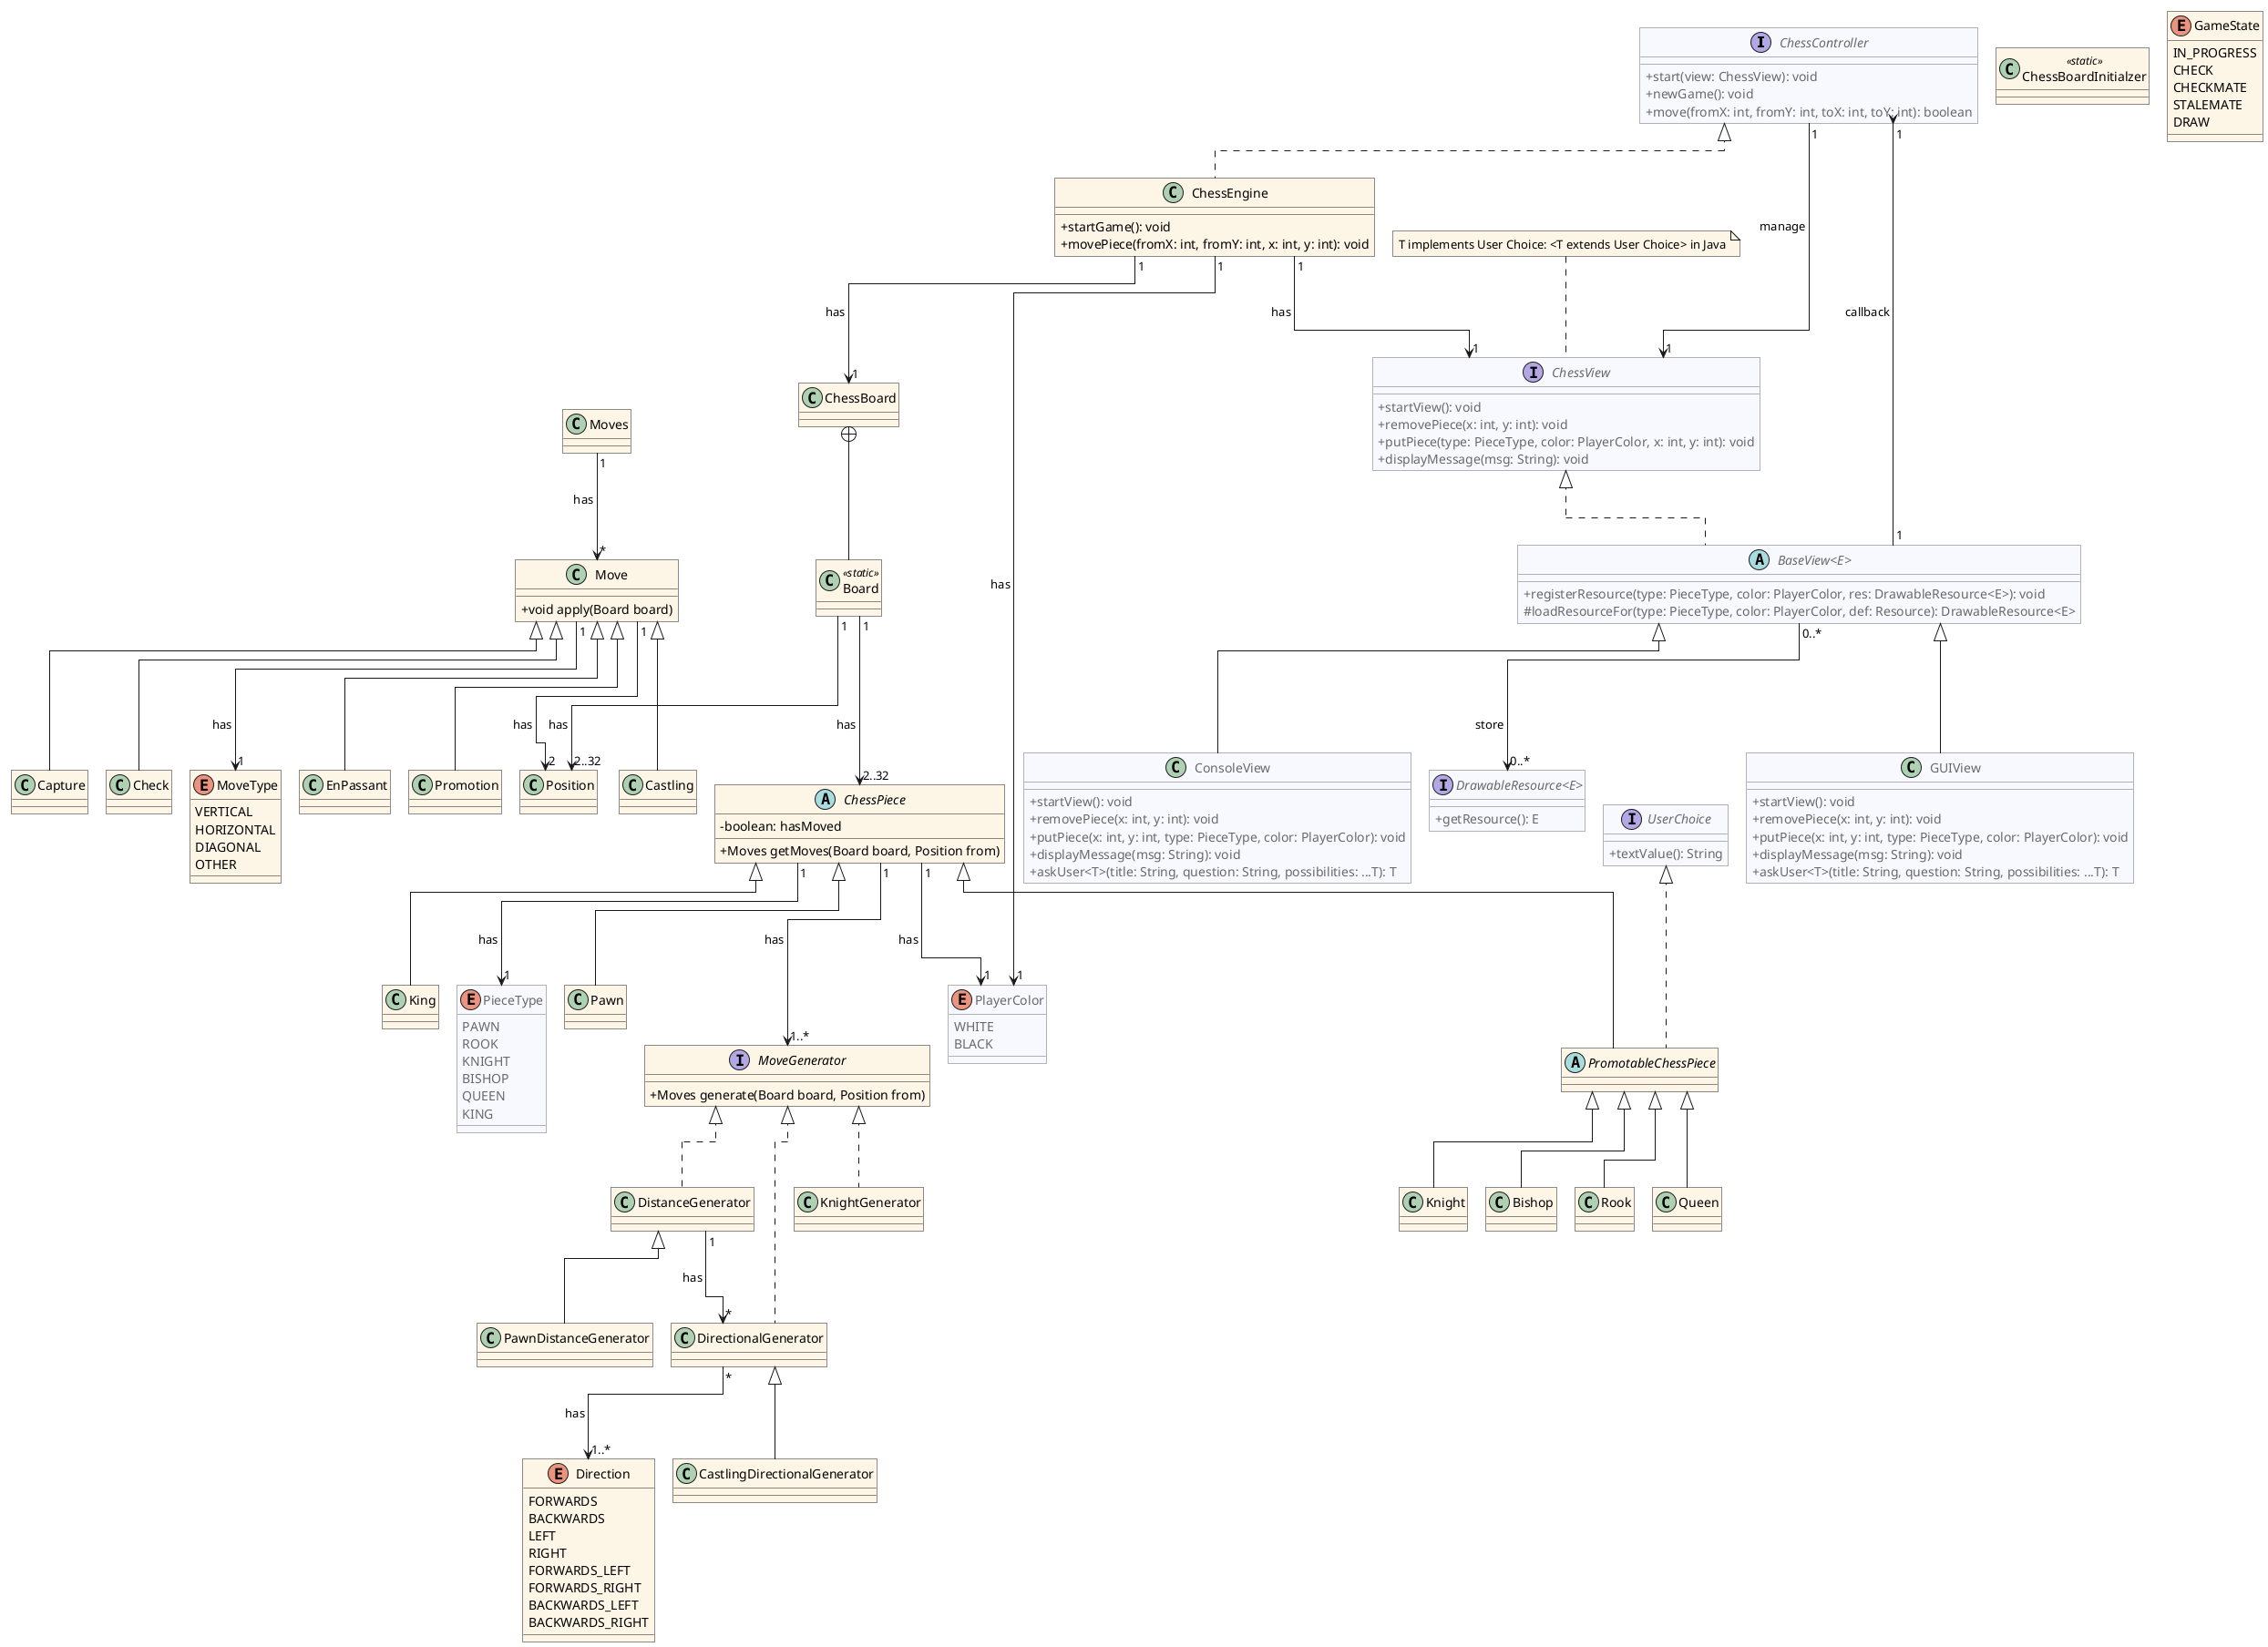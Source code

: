 @startuml
!pragma layout elk
skinparam linetype ortho
skinparam roundCorner 0
skinparam classAttributeIconSize 0
skinparam ClassBackgroundColor #OldLace
skinparam NoteBackgroundColor #OldLace
skinparam Shadowing false
top to bottom direction

<style>
    classDiagram {
        .provided {
            BackgroundColor GhostWhite
            LineColor DimGrey
            FontColor DimGrey
        }
    }
</style>

hide <<provided>> stereotype

interface ChessController<<provided>> {
    + start(view: ChessView): void
    + newGame(): void
    + move(fromX: int, fromY: int, toX: int, toY: int): boolean
}

interface UserChoice<<provided>> {
    + textValue(): String
}

interface "DrawableResource<E>"<<provided>> {
    + getResource(): E
}

interface ChessView<<provided>> {
    + startView(): void
    + removePiece(x: int, y: int): void
    + putPiece(type: PieceType, color: PlayerColor, x: int, y: int): void
    + displayMessage(msg: String): void
}

note left of ChessView
    T implements User Choice: <T extends User Choice> in Java
end note

abstract class "BaseView<E>"<<provided>> implements ChessView {
    + registerResource(type: PieceType, color: PlayerColor, res: DrawableResource<E>): void
    # loadResourceFor(type: PieceType, color: PlayerColor, def: Resource): DrawableResource<E>
}

class GUIView<<provided>> extends "BaseView<E>" {
    + startView(): void
    + removePiece(x: int, y: int): void
    + putPiece(x: int, y: int, type: PieceType, color: PlayerColor): void
    + displayMessage(msg: String): void
    + askUser<T>(title: String, question: String, possibilities: ...T): T
}

class ConsoleView<<provided>> extends "BaseView<E>" {
    + startView(): void
    + removePiece(x: int, y: int): void
    + putPiece(x: int, y: int, type: PieceType, color: PlayerColor): void
    + displayMessage(msg: String): void
    + askUser<T>(title: String, question: String, possibilities: ...T): T
}

class ChessEngine implements ChessController {
    + startGame(): void
    + movePiece(fromX: int, fromY: int, x: int, y: int): void
}

enum GameState {
    IN_PROGRESS
    CHECK
    CHECKMATE
    STALEMATE
    DRAW
}

class ChessBoard {}

static class Board<<static>> {}

static class ChessBoardInitialzer<<static>> {}

class Position {}

enum PlayerColor<<provided>> {
    WHITE
    BLACK
}

enum PieceType<<provided>> {
    PAWN
    ROOK
    KNIGHT
    BISHOP
    QUEEN
    KING
}

abstract class ChessPiece {
    - boolean: hasMoved
    + Moves getMoves(Board board, Position from)
}
abstract class PromotableChessPiece extends ChessPiece implements UserChoice {}
class Pawn extends ChessPiece {}
class Rook extends PromotableChessPiece {}
class Knight extends PromotableChessPiece {}
class Bishop extends PromotableChessPiece {}
class Queen extends PromotableChessPiece {}
class King extends ChessPiece {}


interface MoveGenerator {
    + Moves generate(Board board, Position from)
}
class DirectionalGenerator implements MoveGenerator {}
class CastlingDirectionalGenerator extends DirectionalGenerator {}
class KnightGenerator implements MoveGenerator {}
class DistanceGenerator implements MoveGenerator {}
class PawnDistanceGenerator extends DistanceGenerator {}

enum Direction {
    FORWARDS
    BACKWARDS
    LEFT
    RIGHT
    FORWARDS_LEFT
    FORWARDS_RIGHT
    BACKWARDS_LEFT
    BACKWARDS_RIGHT
}

class Move {
    + void apply(Board board)
}

class Moves {}

enum MoveType {
    VERTICAL
    HORIZONTAL
    DIAGONAL
    OTHER
}

class Capture extends Move {}
class Check extends Move {}
class EnPassant extends Move {}
class Castling extends Move {}
class Promotion extends Move {}

ChessController "1" --> "1" ChessView : manage >
"BaseView<E>" "1" --> "1" ChessController : callback >
"BaseView<E>" "0..*" --> "0..*" "DrawableResource<E>" : store >

ChessEngine "1" --> "1" ChessBoard : has >
ChessEngine "1" --> "1" ChessView : has >
ChessEngine "1" --> "1" PlayerColor : has >
ChessPiece "1" --> "1..*" MoveGenerator : has >
ChessPiece "1" --> "1" PieceType : has >
ChessPiece "1" --> "1" PlayerColor : has >
ChessBoard +-- Board
Board "1" --> "2..32" ChessPiece : has >
Board "1" --> "2..32" Position : has >

DirectionalGenerator "*" --> "1..*" Direction : has >
DistanceGenerator "1" --> "*" DirectionalGenerator : has >

Move "1" --> "2" Position : has >
Move "1" --> "1" MoveType : has >
Moves "1" --> "*" Move : has >

@enduml
